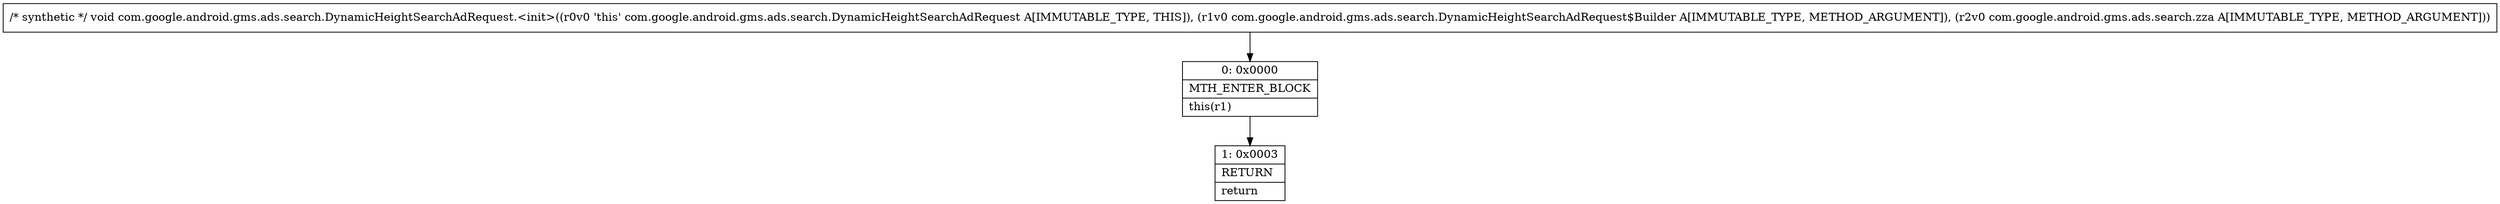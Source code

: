 digraph "CFG forcom.google.android.gms.ads.search.DynamicHeightSearchAdRequest.\<init\>(Lcom\/google\/android\/gms\/ads\/search\/DynamicHeightSearchAdRequest$Builder;Lcom\/google\/android\/gms\/ads\/search\/zza;)V" {
Node_0 [shape=record,label="{0\:\ 0x0000|MTH_ENTER_BLOCK\l|this(r1)\l}"];
Node_1 [shape=record,label="{1\:\ 0x0003|RETURN\l|return\l}"];
MethodNode[shape=record,label="{\/* synthetic *\/ void com.google.android.gms.ads.search.DynamicHeightSearchAdRequest.\<init\>((r0v0 'this' com.google.android.gms.ads.search.DynamicHeightSearchAdRequest A[IMMUTABLE_TYPE, THIS]), (r1v0 com.google.android.gms.ads.search.DynamicHeightSearchAdRequest$Builder A[IMMUTABLE_TYPE, METHOD_ARGUMENT]), (r2v0 com.google.android.gms.ads.search.zza A[IMMUTABLE_TYPE, METHOD_ARGUMENT])) }"];
MethodNode -> Node_0;
Node_0 -> Node_1;
}

